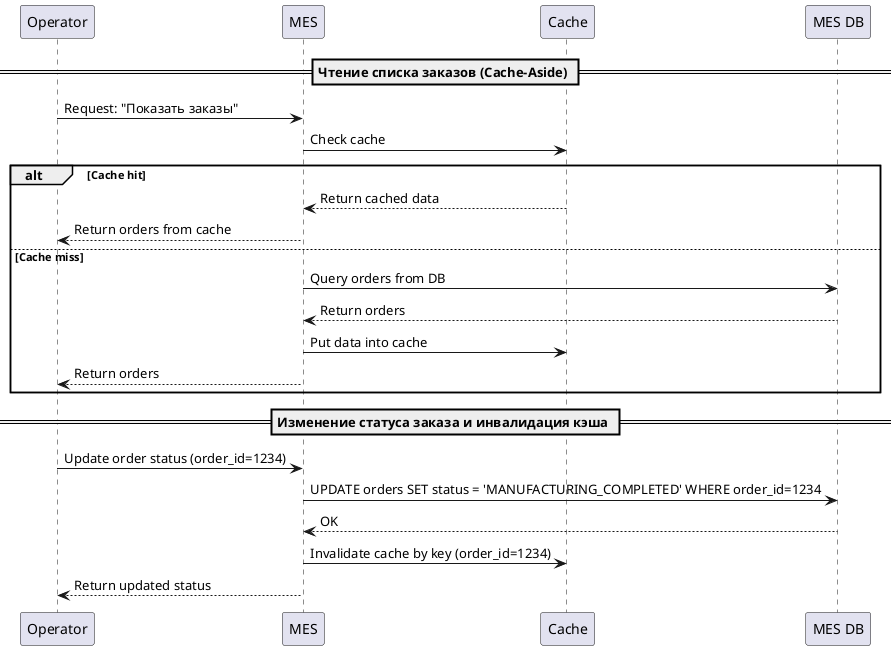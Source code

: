 @startuml
participant "Operator" as O
participant "MES" as S
participant "Cache" as C
participant "MES DB" as DB

== Чтение списка заказов (Cache-Aside) ==
O -> S: Request: "Показать заказы"
S -> C: Check cache
alt Cache hit
    C --> S: Return cached data
    S --> O: Return orders from cache
else Cache miss
    S -> DB: Query orders from DB
    DB --> S: Return orders
    S -> C: Put data into cache
    S --> O: Return orders
end

== Изменение статуса заказа и инвалидация кэша ==
O -> S: Update order status (order_id=1234)
S -> DB: UPDATE orders SET status = 'MANUFACTURING_COMPLETED' WHERE order_id=1234
DB --> S: OK
S -> C: Invalidate cache by key (order_id=1234)
S --> O: Return updated status

@enduml